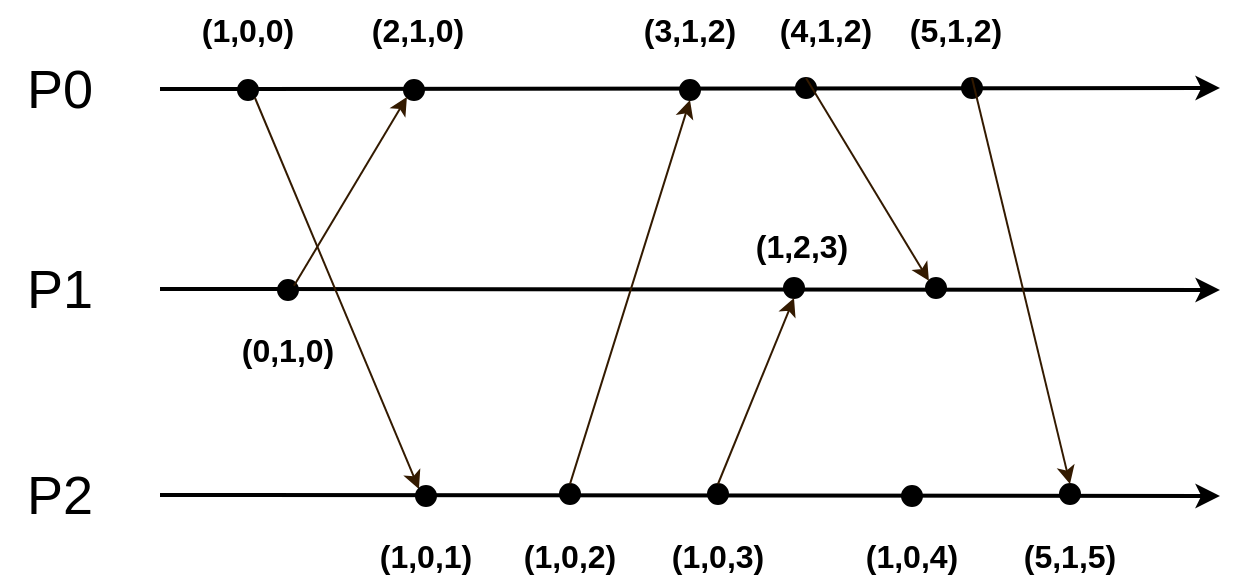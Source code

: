 <mxfile version="28.0.6">
  <diagram name="Página-1" id="qvVeooffO4AFxkoY5dn1">
    <mxGraphModel dx="849" dy="554" grid="1" gridSize="10" guides="1" tooltips="1" connect="1" arrows="1" fold="1" page="1" pageScale="1" pageWidth="827" pageHeight="1169" math="0" shadow="0">
      <root>
        <mxCell id="0" />
        <mxCell id="1" parent="0" />
        <mxCell id="UArxhUXp2m88e8XGttfS-2" value="" style="endArrow=classic;html=1;rounded=0;strokeWidth=2;" parent="1" edge="1">
          <mxGeometry width="50" height="50" relative="1" as="geometry">
            <mxPoint x="207" y="103.5" as="sourcePoint" />
            <mxPoint x="737" y="103" as="targetPoint" />
          </mxGeometry>
        </mxCell>
        <mxCell id="UArxhUXp2m88e8XGttfS-3" value="" style="endArrow=classic;html=1;rounded=0;strokeWidth=2;" parent="1" edge="1">
          <mxGeometry width="50" height="50" relative="1" as="geometry">
            <mxPoint x="207" y="203.5" as="sourcePoint" />
            <mxPoint x="737" y="204" as="targetPoint" />
          </mxGeometry>
        </mxCell>
        <mxCell id="UArxhUXp2m88e8XGttfS-4" value="P0" style="text;html=1;align=center;verticalAlign=middle;whiteSpace=wrap;rounded=0;fontSize=27;" parent="1" vertex="1">
          <mxGeometry x="127" y="89" width="60" height="30" as="geometry" />
        </mxCell>
        <mxCell id="UArxhUXp2m88e8XGttfS-7" value="P1" style="text;html=1;align=center;verticalAlign=middle;whiteSpace=wrap;rounded=0;fontSize=27;" parent="1" vertex="1">
          <mxGeometry x="127" y="189" width="60" height="30" as="geometry" />
        </mxCell>
        <mxCell id="UArxhUXp2m88e8XGttfS-12" value="" style="ellipse;whiteSpace=wrap;html=1;aspect=fixed;fillColor=#000000;" parent="1" vertex="1">
          <mxGeometry x="246" y="99" width="10" height="10" as="geometry" />
        </mxCell>
        <mxCell id="UArxhUXp2m88e8XGttfS-13" value="" style="ellipse;whiteSpace=wrap;html=1;aspect=fixed;fillColor=#000000;" parent="1" vertex="1">
          <mxGeometry x="329" y="99" width="10" height="10" as="geometry" />
        </mxCell>
        <mxCell id="UArxhUXp2m88e8XGttfS-14" value="" style="ellipse;whiteSpace=wrap;html=1;aspect=fixed;fillColor=#000000;" parent="1" vertex="1">
          <mxGeometry x="467" y="99" width="10" height="10" as="geometry" />
        </mxCell>
        <mxCell id="UArxhUXp2m88e8XGttfS-24" value="" style="ellipse;whiteSpace=wrap;html=1;aspect=fixed;fillColor=#000000;" parent="1" vertex="1">
          <mxGeometry x="266" y="199" width="10" height="10" as="geometry" />
        </mxCell>
        <mxCell id="UArxhUXp2m88e8XGttfS-26" value="" style="ellipse;whiteSpace=wrap;html=1;aspect=fixed;fillColor=#000000;" parent="1" vertex="1">
          <mxGeometry x="519" y="198" width="10" height="10" as="geometry" />
        </mxCell>
        <mxCell id="UArxhUXp2m88e8XGttfS-27" value="" style="endArrow=classic;html=1;rounded=0;strokeWidth=1;exitX=0.648;exitY=0.844;exitDx=0;exitDy=0;entryX=0;entryY=0;entryDx=0;entryDy=0;exitPerimeter=0;strokeColor=#331A00;" parent="1" target="QFRhrHw5YGnMzfKbzeLb-9" edge="1">
          <mxGeometry width="50" height="50" relative="1" as="geometry">
            <mxPoint x="254.51" y="108.0" as="sourcePoint" />
            <mxPoint x="303.494" y="200.024" as="targetPoint" />
          </mxGeometry>
        </mxCell>
        <mxCell id="UArxhUXp2m88e8XGttfS-28" value="" style="ellipse;whiteSpace=wrap;html=1;aspect=fixed;fillColor=#000000;" parent="1" vertex="1">
          <mxGeometry x="525" y="98" width="10" height="10" as="geometry" />
        </mxCell>
        <mxCell id="UArxhUXp2m88e8XGttfS-29" value="" style="ellipse;whiteSpace=wrap;html=1;aspect=fixed;fillColor=#000000;" parent="1" vertex="1">
          <mxGeometry x="608" y="98" width="10" height="10" as="geometry" />
        </mxCell>
        <mxCell id="UArxhUXp2m88e8XGttfS-30" value="" style="ellipse;whiteSpace=wrap;html=1;aspect=fixed;fillColor=#000000;" parent="1" vertex="1">
          <mxGeometry x="590" y="198" width="10" height="10" as="geometry" />
        </mxCell>
        <mxCell id="UArxhUXp2m88e8XGttfS-31" value="" style="endArrow=classic;html=1;rounded=0;strokeWidth=1;exitX=1;exitY=0;exitDx=0;exitDy=0;entryX=0;entryY=1;entryDx=0;entryDy=0;strokeColor=#331A00;" parent="1" target="UArxhUXp2m88e8XGttfS-13" edge="1">
          <mxGeometry width="50" height="50" relative="1" as="geometry">
            <mxPoint x="273.996" y="201.924" as="sourcePoint" />
            <mxPoint x="326.924" y="108.996" as="targetPoint" />
          </mxGeometry>
        </mxCell>
        <mxCell id="UArxhUXp2m88e8XGttfS-32" value="&lt;b&gt;(1,0,0)&lt;/b&gt;" style="text;html=1;align=center;verticalAlign=middle;whiteSpace=wrap;rounded=0;fontSize=16;" parent="1" vertex="1">
          <mxGeometry x="221" y="59" width="60" height="30" as="geometry" />
        </mxCell>
        <mxCell id="QFRhrHw5YGnMzfKbzeLb-2" value="&lt;b&gt;(2,1,0)&lt;/b&gt;" style="text;html=1;align=center;verticalAlign=middle;whiteSpace=wrap;rounded=0;fontSize=16;" parent="1" vertex="1">
          <mxGeometry x="306" y="59" width="60" height="30" as="geometry" />
        </mxCell>
        <mxCell id="QFRhrHw5YGnMzfKbzeLb-3" value="&lt;b&gt;(3,1,2)&lt;/b&gt;" style="text;html=1;align=center;verticalAlign=middle;whiteSpace=wrap;rounded=0;fontSize=16;" parent="1" vertex="1">
          <mxGeometry x="442" y="59" width="60" height="30" as="geometry" />
        </mxCell>
        <mxCell id="QFRhrHw5YGnMzfKbzeLb-4" value="&lt;b&gt;(4,1,2)&lt;/b&gt;" style="text;html=1;align=center;verticalAlign=middle;whiteSpace=wrap;rounded=0;fontSize=16;" parent="1" vertex="1">
          <mxGeometry x="510" y="59" width="60" height="30" as="geometry" />
        </mxCell>
        <mxCell id="QFRhrHw5YGnMzfKbzeLb-5" value="&lt;b&gt;(5,1,2)&lt;/b&gt;" style="text;html=1;align=center;verticalAlign=middle;whiteSpace=wrap;rounded=0;fontSize=16;" parent="1" vertex="1">
          <mxGeometry x="575" y="59" width="60" height="30" as="geometry" />
        </mxCell>
        <mxCell id="QFRhrHw5YGnMzfKbzeLb-6" value="&lt;b&gt;(0,1,0)&lt;/b&gt;" style="text;html=1;align=center;verticalAlign=middle;whiteSpace=wrap;rounded=0;fontSize=16;" parent="1" vertex="1">
          <mxGeometry x="241" y="219" width="60" height="30" as="geometry" />
        </mxCell>
        <mxCell id="QFRhrHw5YGnMzfKbzeLb-7" value="" style="endArrow=classic;html=1;rounded=0;strokeWidth=2;" parent="1" edge="1">
          <mxGeometry width="50" height="50" relative="1" as="geometry">
            <mxPoint x="207" y="306.5" as="sourcePoint" />
            <mxPoint x="737" y="307" as="targetPoint" />
          </mxGeometry>
        </mxCell>
        <mxCell id="QFRhrHw5YGnMzfKbzeLb-8" value="P2" style="text;html=1;align=center;verticalAlign=middle;whiteSpace=wrap;rounded=0;fontSize=27;" parent="1" vertex="1">
          <mxGeometry x="127" y="292" width="60" height="30" as="geometry" />
        </mxCell>
        <mxCell id="QFRhrHw5YGnMzfKbzeLb-9" value="" style="ellipse;whiteSpace=wrap;html=1;aspect=fixed;fillColor=#000000;" parent="1" vertex="1">
          <mxGeometry x="335" y="302" width="10" height="10" as="geometry" />
        </mxCell>
        <mxCell id="QFRhrHw5YGnMzfKbzeLb-10" value="" style="ellipse;whiteSpace=wrap;html=1;aspect=fixed;fillColor=#000000;" parent="1" vertex="1">
          <mxGeometry x="407" y="301" width="10" height="10" as="geometry" />
        </mxCell>
        <mxCell id="QFRhrHw5YGnMzfKbzeLb-11" value="" style="ellipse;whiteSpace=wrap;html=1;aspect=fixed;fillColor=#000000;" parent="1" vertex="1">
          <mxGeometry x="481" y="301" width="10" height="10" as="geometry" />
        </mxCell>
        <mxCell id="QFRhrHw5YGnMzfKbzeLb-12" value="&lt;b&gt;(1,0,1)&lt;/b&gt;" style="text;html=1;align=center;verticalAlign=middle;whiteSpace=wrap;rounded=0;fontSize=16;" parent="1" vertex="1">
          <mxGeometry x="310" y="322" width="60" height="30" as="geometry" />
        </mxCell>
        <mxCell id="QFRhrHw5YGnMzfKbzeLb-13" value="&lt;b&gt;(1,0,2)&lt;/b&gt;" style="text;html=1;align=center;verticalAlign=middle;whiteSpace=wrap;rounded=0;fontSize=16;" parent="1" vertex="1">
          <mxGeometry x="382" y="322" width="60" height="30" as="geometry" />
        </mxCell>
        <mxCell id="QFRhrHw5YGnMzfKbzeLb-14" value="" style="endArrow=classic;html=1;rounded=0;strokeWidth=1;exitX=0.5;exitY=0;exitDx=0;exitDy=0;entryX=0.5;entryY=1;entryDx=0;entryDy=0;strokeColor=#331A00;" parent="1" source="QFRhrHw5YGnMzfKbzeLb-10" target="UArxhUXp2m88e8XGttfS-14" edge="1">
          <mxGeometry width="50" height="50" relative="1" as="geometry">
            <mxPoint x="407" y="256.924" as="sourcePoint" />
            <mxPoint x="467" y="113" as="targetPoint" />
          </mxGeometry>
        </mxCell>
        <mxCell id="QFRhrHw5YGnMzfKbzeLb-15" value="&lt;b&gt;(1,0,3)&lt;/b&gt;" style="text;html=1;align=center;verticalAlign=middle;whiteSpace=wrap;rounded=0;fontSize=16;" parent="1" vertex="1">
          <mxGeometry x="456" y="322" width="60" height="30" as="geometry" />
        </mxCell>
        <mxCell id="QFRhrHw5YGnMzfKbzeLb-16" value="&lt;b&gt;(1,2,3)&lt;/b&gt;" style="text;html=1;align=center;verticalAlign=middle;whiteSpace=wrap;rounded=0;fontSize=16;" parent="1" vertex="1">
          <mxGeometry x="498" y="167" width="60" height="30" as="geometry" />
        </mxCell>
        <mxCell id="QFRhrHw5YGnMzfKbzeLb-17" value="" style="endArrow=classic;html=1;rounded=0;strokeWidth=1;exitX=0.5;exitY=0;exitDx=0;exitDy=0;entryX=0.5;entryY=1;entryDx=0;entryDy=0;strokeColor=#331A00;" parent="1" source="QFRhrHw5YGnMzfKbzeLb-11" target="UArxhUXp2m88e8XGttfS-26" edge="1">
          <mxGeometry width="50" height="50" relative="1" as="geometry">
            <mxPoint x="237" y="496.924" as="sourcePoint" />
            <mxPoint x="293.004" y="403" as="targetPoint" />
          </mxGeometry>
        </mxCell>
        <mxCell id="QFRhrHw5YGnMzfKbzeLb-18" value="" style="endArrow=classic;html=1;rounded=0;strokeWidth=1;exitX=0.5;exitY=0;exitDx=0;exitDy=0;entryX=0;entryY=0;entryDx=0;entryDy=0;strokeColor=#331A00;" parent="1" source="UArxhUXp2m88e8XGttfS-28" target="UArxhUXp2m88e8XGttfS-30" edge="1">
          <mxGeometry width="50" height="50" relative="1" as="geometry">
            <mxPoint x="257" y="353" as="sourcePoint" />
            <mxPoint x="338.49" y="548" as="targetPoint" />
          </mxGeometry>
        </mxCell>
        <mxCell id="QFRhrHw5YGnMzfKbzeLb-19" value="" style="ellipse;whiteSpace=wrap;html=1;aspect=fixed;fillColor=#000000;" parent="1" vertex="1">
          <mxGeometry x="578" y="302" width="10" height="10" as="geometry" />
        </mxCell>
        <mxCell id="QFRhrHw5YGnMzfKbzeLb-20" value="" style="ellipse;whiteSpace=wrap;html=1;aspect=fixed;fillColor=#000000;" parent="1" vertex="1">
          <mxGeometry x="657" y="301" width="10" height="10" as="geometry" />
        </mxCell>
        <mxCell id="QFRhrHw5YGnMzfKbzeLb-21" value="&lt;b&gt;(1,0,4)&lt;/b&gt;" style="text;html=1;align=center;verticalAlign=middle;whiteSpace=wrap;rounded=0;fontSize=16;" parent="1" vertex="1">
          <mxGeometry x="553" y="322" width="60" height="30" as="geometry" />
        </mxCell>
        <mxCell id="QFRhrHw5YGnMzfKbzeLb-22" value="&lt;b&gt;(5,1,5)&lt;/b&gt;" style="text;html=1;align=center;verticalAlign=middle;whiteSpace=wrap;rounded=0;fontSize=16;" parent="1" vertex="1">
          <mxGeometry x="632" y="322" width="60" height="30" as="geometry" />
        </mxCell>
        <mxCell id="QFRhrHw5YGnMzfKbzeLb-23" value="" style="endArrow=classic;html=1;rounded=0;strokeWidth=1;exitX=0.5;exitY=0;exitDx=0;exitDy=0;entryX=0.5;entryY=0;entryDx=0;entryDy=0;strokeColor=#331A00;" parent="1" source="UArxhUXp2m88e8XGttfS-29" target="QFRhrHw5YGnMzfKbzeLb-20" edge="1">
          <mxGeometry width="50" height="50" relative="1" as="geometry">
            <mxPoint x="777" y="193" as="sourcePoint" />
            <mxPoint x="838" y="294" as="targetPoint" />
          </mxGeometry>
        </mxCell>
      </root>
    </mxGraphModel>
  </diagram>
</mxfile>
